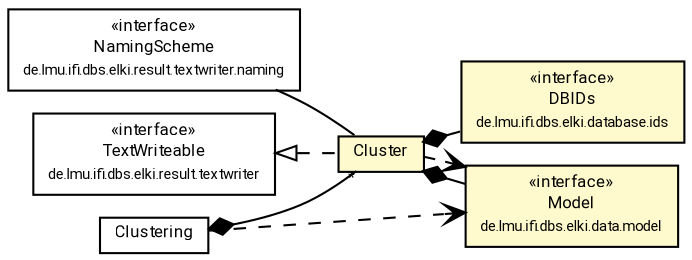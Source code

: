 #!/usr/local/bin/dot
#
# Class diagram 
# Generated by UMLGraph version R5_7_2-60-g0e99a6 (http://www.spinellis.gr/umlgraph/)
#

digraph G {
	graph [fontnames="svg"]
	edge [fontname="Roboto",fontsize=7,labelfontname="Roboto",labelfontsize=7,color="black"];
	node [fontname="Roboto",fontcolor="black",fontsize=8,shape=plaintext,margin=0,width=0,height=0];
	nodesep=0.15;
	ranksep=0.25;
	rankdir=LR;
	// de.lmu.ifi.dbs.elki.result.textwriter.naming.NamingScheme
	c2560398 [label=<<table title="de.lmu.ifi.dbs.elki.result.textwriter.naming.NamingScheme" border="0" cellborder="1" cellspacing="0" cellpadding="2" href="../result/textwriter/naming/NamingScheme.html" target="_parent">
		<tr><td><table border="0" cellspacing="0" cellpadding="1">
		<tr><td align="center" balign="center"> &#171;interface&#187; </td></tr>
		<tr><td align="center" balign="center"> <font face="Roboto">NamingScheme</font> </td></tr>
		<tr><td align="center" balign="center"> <font face="Roboto" point-size="7.0">de.lmu.ifi.dbs.elki.result.textwriter.naming</font> </td></tr>
		</table></td></tr>
		</table>>, URL="../result/textwriter/naming/NamingScheme.html"];
	// de.lmu.ifi.dbs.elki.data.Clustering<M extends de.lmu.ifi.dbs.elki.data.model.Model>
	c2560929 [label=<<table title="de.lmu.ifi.dbs.elki.data.Clustering" border="0" cellborder="1" cellspacing="0" cellpadding="2" href="Clustering.html" target="_parent">
		<tr><td><table border="0" cellspacing="0" cellpadding="1">
		<tr><td align="center" balign="center"> <font face="Roboto">Clustering</font> </td></tr>
		</table></td></tr>
		</table>>, URL="Clustering.html"];
	// de.lmu.ifi.dbs.elki.data.Cluster<M extends de.lmu.ifi.dbs.elki.data.model.Model>
	c2560931 [label=<<table title="de.lmu.ifi.dbs.elki.data.Cluster" border="0" cellborder="1" cellspacing="0" cellpadding="2" bgcolor="lemonChiffon" href="Cluster.html" target="_parent">
		<tr><td><table border="0" cellspacing="0" cellpadding="1">
		<tr><td align="center" balign="center"> <font face="Roboto">Cluster</font> </td></tr>
		</table></td></tr>
		</table>>, URL="Cluster.html"];
	// de.lmu.ifi.dbs.elki.data.model.Model
	c2560945 [label=<<table title="de.lmu.ifi.dbs.elki.data.model.Model" border="0" cellborder="1" cellspacing="0" cellpadding="2" bgcolor="LemonChiffon" href="model/Model.html" target="_parent">
		<tr><td><table border="0" cellspacing="0" cellpadding="1">
		<tr><td align="center" balign="center"> &#171;interface&#187; </td></tr>
		<tr><td align="center" balign="center"> <font face="Roboto">Model</font> </td></tr>
		<tr><td align="center" balign="center"> <font face="Roboto" point-size="7.0">de.lmu.ifi.dbs.elki.data.model</font> </td></tr>
		</table></td></tr>
		</table>>, URL="model/Model.html"];
	// de.lmu.ifi.dbs.elki.result.textwriter.TextWriteable
	c2561398 [label=<<table title="de.lmu.ifi.dbs.elki.result.textwriter.TextWriteable" border="0" cellborder="1" cellspacing="0" cellpadding="2" href="../result/textwriter/TextWriteable.html" target="_parent">
		<tr><td><table border="0" cellspacing="0" cellpadding="1">
		<tr><td align="center" balign="center"> &#171;interface&#187; </td></tr>
		<tr><td align="center" balign="center"> <font face="Roboto">TextWriteable</font> </td></tr>
		<tr><td align="center" balign="center"> <font face="Roboto" point-size="7.0">de.lmu.ifi.dbs.elki.result.textwriter</font> </td></tr>
		</table></td></tr>
		</table>>, URL="../result/textwriter/TextWriteable.html"];
	// de.lmu.ifi.dbs.elki.database.ids.DBIDs
	c2561640 [label=<<table title="de.lmu.ifi.dbs.elki.database.ids.DBIDs" border="0" cellborder="1" cellspacing="0" cellpadding="2" bgcolor="LemonChiffon" href="../database/ids/DBIDs.html" target="_parent">
		<tr><td><table border="0" cellspacing="0" cellpadding="1">
		<tr><td align="center" balign="center"> &#171;interface&#187; </td></tr>
		<tr><td align="center" balign="center"> <font face="Roboto">DBIDs</font> </td></tr>
		<tr><td align="center" balign="center"> <font face="Roboto" point-size="7.0">de.lmu.ifi.dbs.elki.database.ids</font> </td></tr>
		</table></td></tr>
		</table>>, URL="../database/ids/DBIDs.html"];
	// de.lmu.ifi.dbs.elki.result.textwriter.naming.NamingScheme assoc de.lmu.ifi.dbs.elki.data.Cluster<M extends de.lmu.ifi.dbs.elki.data.model.Model>
	c2560398 -> c2560931 [arrowhead=none,weight=2];
	// de.lmu.ifi.dbs.elki.data.Clustering<M extends de.lmu.ifi.dbs.elki.data.model.Model> composed de.lmu.ifi.dbs.elki.data.Cluster<M extends de.lmu.ifi.dbs.elki.data.model.Model>
	c2560929 -> c2560931 [arrowhead=none,arrowtail=diamond,dir=back,weight=6,headlabel="*"];
	// de.lmu.ifi.dbs.elki.data.Cluster<M extends de.lmu.ifi.dbs.elki.data.model.Model> implements de.lmu.ifi.dbs.elki.result.textwriter.TextWriteable
	c2561398 -> c2560931 [arrowtail=empty,style=dashed,dir=back,weight=9];
	// de.lmu.ifi.dbs.elki.data.Cluster<M extends de.lmu.ifi.dbs.elki.data.model.Model> composed de.lmu.ifi.dbs.elki.database.ids.DBIDs
	c2560931 -> c2561640 [arrowhead=none,arrowtail=diamond,dir=back,weight=6];
	// de.lmu.ifi.dbs.elki.data.Cluster<M extends de.lmu.ifi.dbs.elki.data.model.Model> composed de.lmu.ifi.dbs.elki.data.model.Model
	c2560931 -> c2560945 [arrowhead=none,arrowtail=diamond,dir=back,weight=6];
	// de.lmu.ifi.dbs.elki.data.Clustering<M extends de.lmu.ifi.dbs.elki.data.model.Model> depend de.lmu.ifi.dbs.elki.data.model.Model
	c2560929 -> c2560945 [arrowhead=open,style=dashed,weight=0];
	// de.lmu.ifi.dbs.elki.data.Cluster<M extends de.lmu.ifi.dbs.elki.data.model.Model> depend de.lmu.ifi.dbs.elki.data.model.Model
	c2560931 -> c2560945 [arrowhead=open,style=dashed,weight=0];
}

